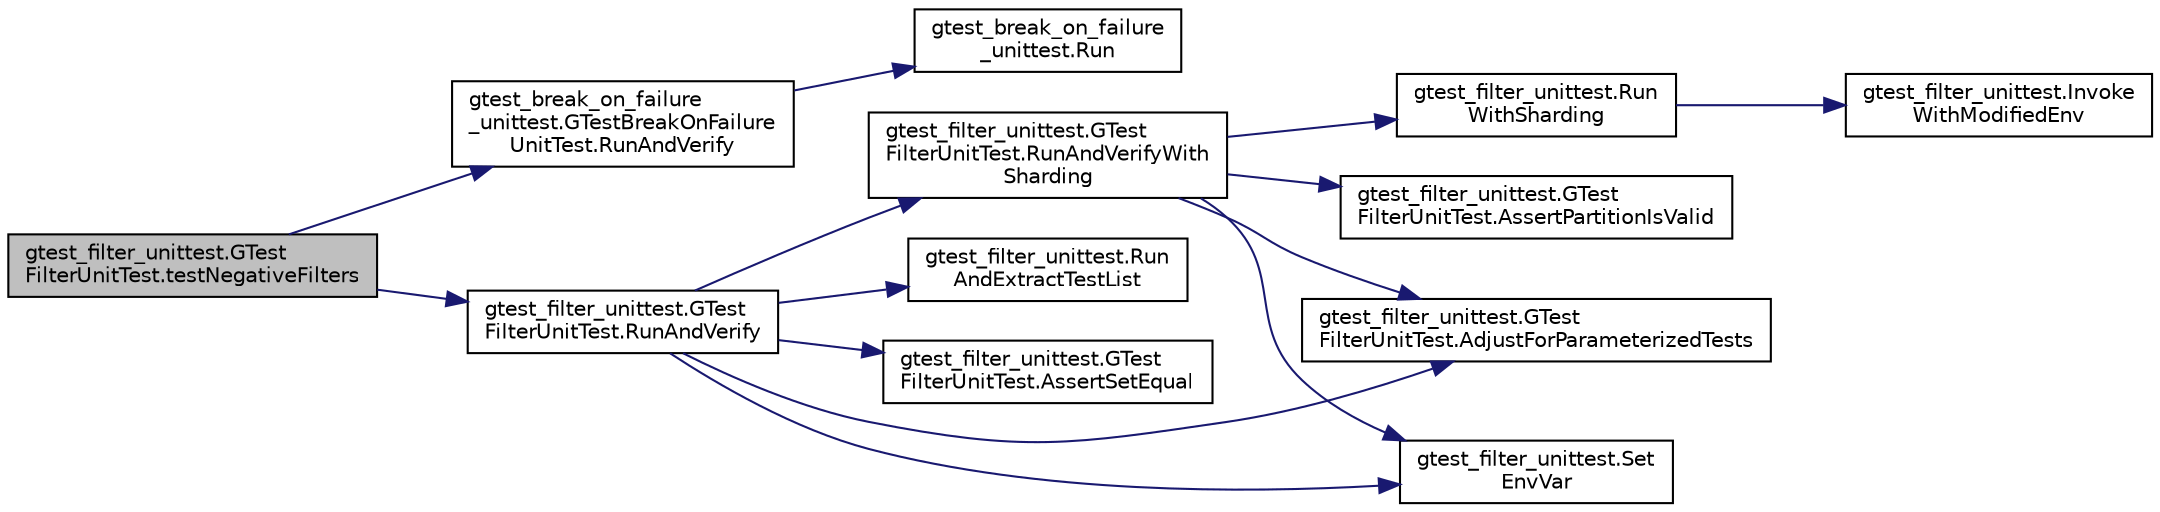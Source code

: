 digraph "gtest_filter_unittest.GTestFilterUnitTest.testNegativeFilters"
{
  edge [fontname="Helvetica",fontsize="10",labelfontname="Helvetica",labelfontsize="10"];
  node [fontname="Helvetica",fontsize="10",shape=record];
  rankdir="LR";
  Node282 [label="gtest_filter_unittest.GTest\lFilterUnitTest.testNegativeFilters",height=0.2,width=0.4,color="black", fillcolor="grey75", style="filled", fontcolor="black"];
  Node282 -> Node283 [color="midnightblue",fontsize="10",style="solid",fontname="Helvetica"];
  Node283 [label="gtest_break_on_failure\l_unittest.GTestBreakOnFailure\lUnitTest.RunAndVerify",height=0.2,width=0.4,color="black", fillcolor="white", style="filled",URL="$d6/dd4/classgtest__break__on__failure__unittest_1_1_g_test_break_on_failure_unit_test.html#a0a66475873f545d88655b8bb14368f2e"];
  Node283 -> Node284 [color="midnightblue",fontsize="10",style="solid",fontname="Helvetica"];
  Node284 [label="gtest_break_on_failure\l_unittest.Run",height=0.2,width=0.4,color="black", fillcolor="white", style="filled",URL="$d2/dcc/namespacegtest__break__on__failure__unittest.html#a0dd80fec2d9cbd9b6fa70130f7b228ec"];
  Node282 -> Node285 [color="midnightblue",fontsize="10",style="solid",fontname="Helvetica"];
  Node285 [label="gtest_filter_unittest.GTest\lFilterUnitTest.RunAndVerify",height=0.2,width=0.4,color="black", fillcolor="white", style="filled",URL="$d8/d2d/classgtest__filter__unittest_1_1_g_test_filter_unit_test.html#acf341ed9a265b346a050afa9a9a85c65"];
  Node285 -> Node286 [color="midnightblue",fontsize="10",style="solid",fontname="Helvetica"];
  Node286 [label="gtest_filter_unittest.GTest\lFilterUnitTest.AdjustForParameterizedTests",height=0.2,width=0.4,color="black", fillcolor="white", style="filled",URL="$d8/d2d/classgtest__filter__unittest_1_1_g_test_filter_unit_test.html#a11c48bf404bca6806b14a1a71d169ace"];
  Node285 -> Node287 [color="midnightblue",fontsize="10",style="solid",fontname="Helvetica"];
  Node287 [label="gtest_filter_unittest.Set\lEnvVar",height=0.2,width=0.4,color="black", fillcolor="white", style="filled",URL="$d5/dea/namespacegtest__filter__unittest.html#a8ba027a73134bf97696651252457b492"];
  Node285 -> Node288 [color="midnightblue",fontsize="10",style="solid",fontname="Helvetica"];
  Node288 [label="gtest_filter_unittest.Run\lAndExtractTestList",height=0.2,width=0.4,color="black", fillcolor="white", style="filled",URL="$d5/dea/namespacegtest__filter__unittest.html#aaf6916ce9c936a238afeb79a4d326a12"];
  Node285 -> Node289 [color="midnightblue",fontsize="10",style="solid",fontname="Helvetica"];
  Node289 [label="gtest_filter_unittest.GTest\lFilterUnitTest.AssertSetEqual",height=0.2,width=0.4,color="black", fillcolor="white", style="filled",URL="$d8/d2d/classgtest__filter__unittest_1_1_g_test_filter_unit_test.html#aeebdbdcc59594ad0a69cf11eafe94997"];
  Node285 -> Node290 [color="midnightblue",fontsize="10",style="solid",fontname="Helvetica"];
  Node290 [label="gtest_filter_unittest.GTest\lFilterUnitTest.RunAndVerifyWith\lSharding",height=0.2,width=0.4,color="black", fillcolor="white", style="filled",URL="$d8/d2d/classgtest__filter__unittest_1_1_g_test_filter_unit_test.html#a2022ed99e18a6e5afd1023b9dd19d6e0"];
  Node290 -> Node286 [color="midnightblue",fontsize="10",style="solid",fontname="Helvetica"];
  Node290 -> Node287 [color="midnightblue",fontsize="10",style="solid",fontname="Helvetica"];
  Node290 -> Node291 [color="midnightblue",fontsize="10",style="solid",fontname="Helvetica"];
  Node291 [label="gtest_filter_unittest.Run\lWithSharding",height=0.2,width=0.4,color="black", fillcolor="white", style="filled",URL="$d5/dea/namespacegtest__filter__unittest.html#a4d88cc7e4faf5305640a66dc487b33fb"];
  Node291 -> Node292 [color="midnightblue",fontsize="10",style="solid",fontname="Helvetica"];
  Node292 [label="gtest_filter_unittest.Invoke\lWithModifiedEnv",height=0.2,width=0.4,color="black", fillcolor="white", style="filled",URL="$d5/dea/namespacegtest__filter__unittest.html#a2bfd6ae10e7002148bc25e505bd61534"];
  Node290 -> Node293 [color="midnightblue",fontsize="10",style="solid",fontname="Helvetica"];
  Node293 [label="gtest_filter_unittest.GTest\lFilterUnitTest.AssertPartitionIsValid",height=0.2,width=0.4,color="black", fillcolor="white", style="filled",URL="$d8/d2d/classgtest__filter__unittest_1_1_g_test_filter_unit_test.html#a87656eac0cf4136252eef43da0121381"];
}
